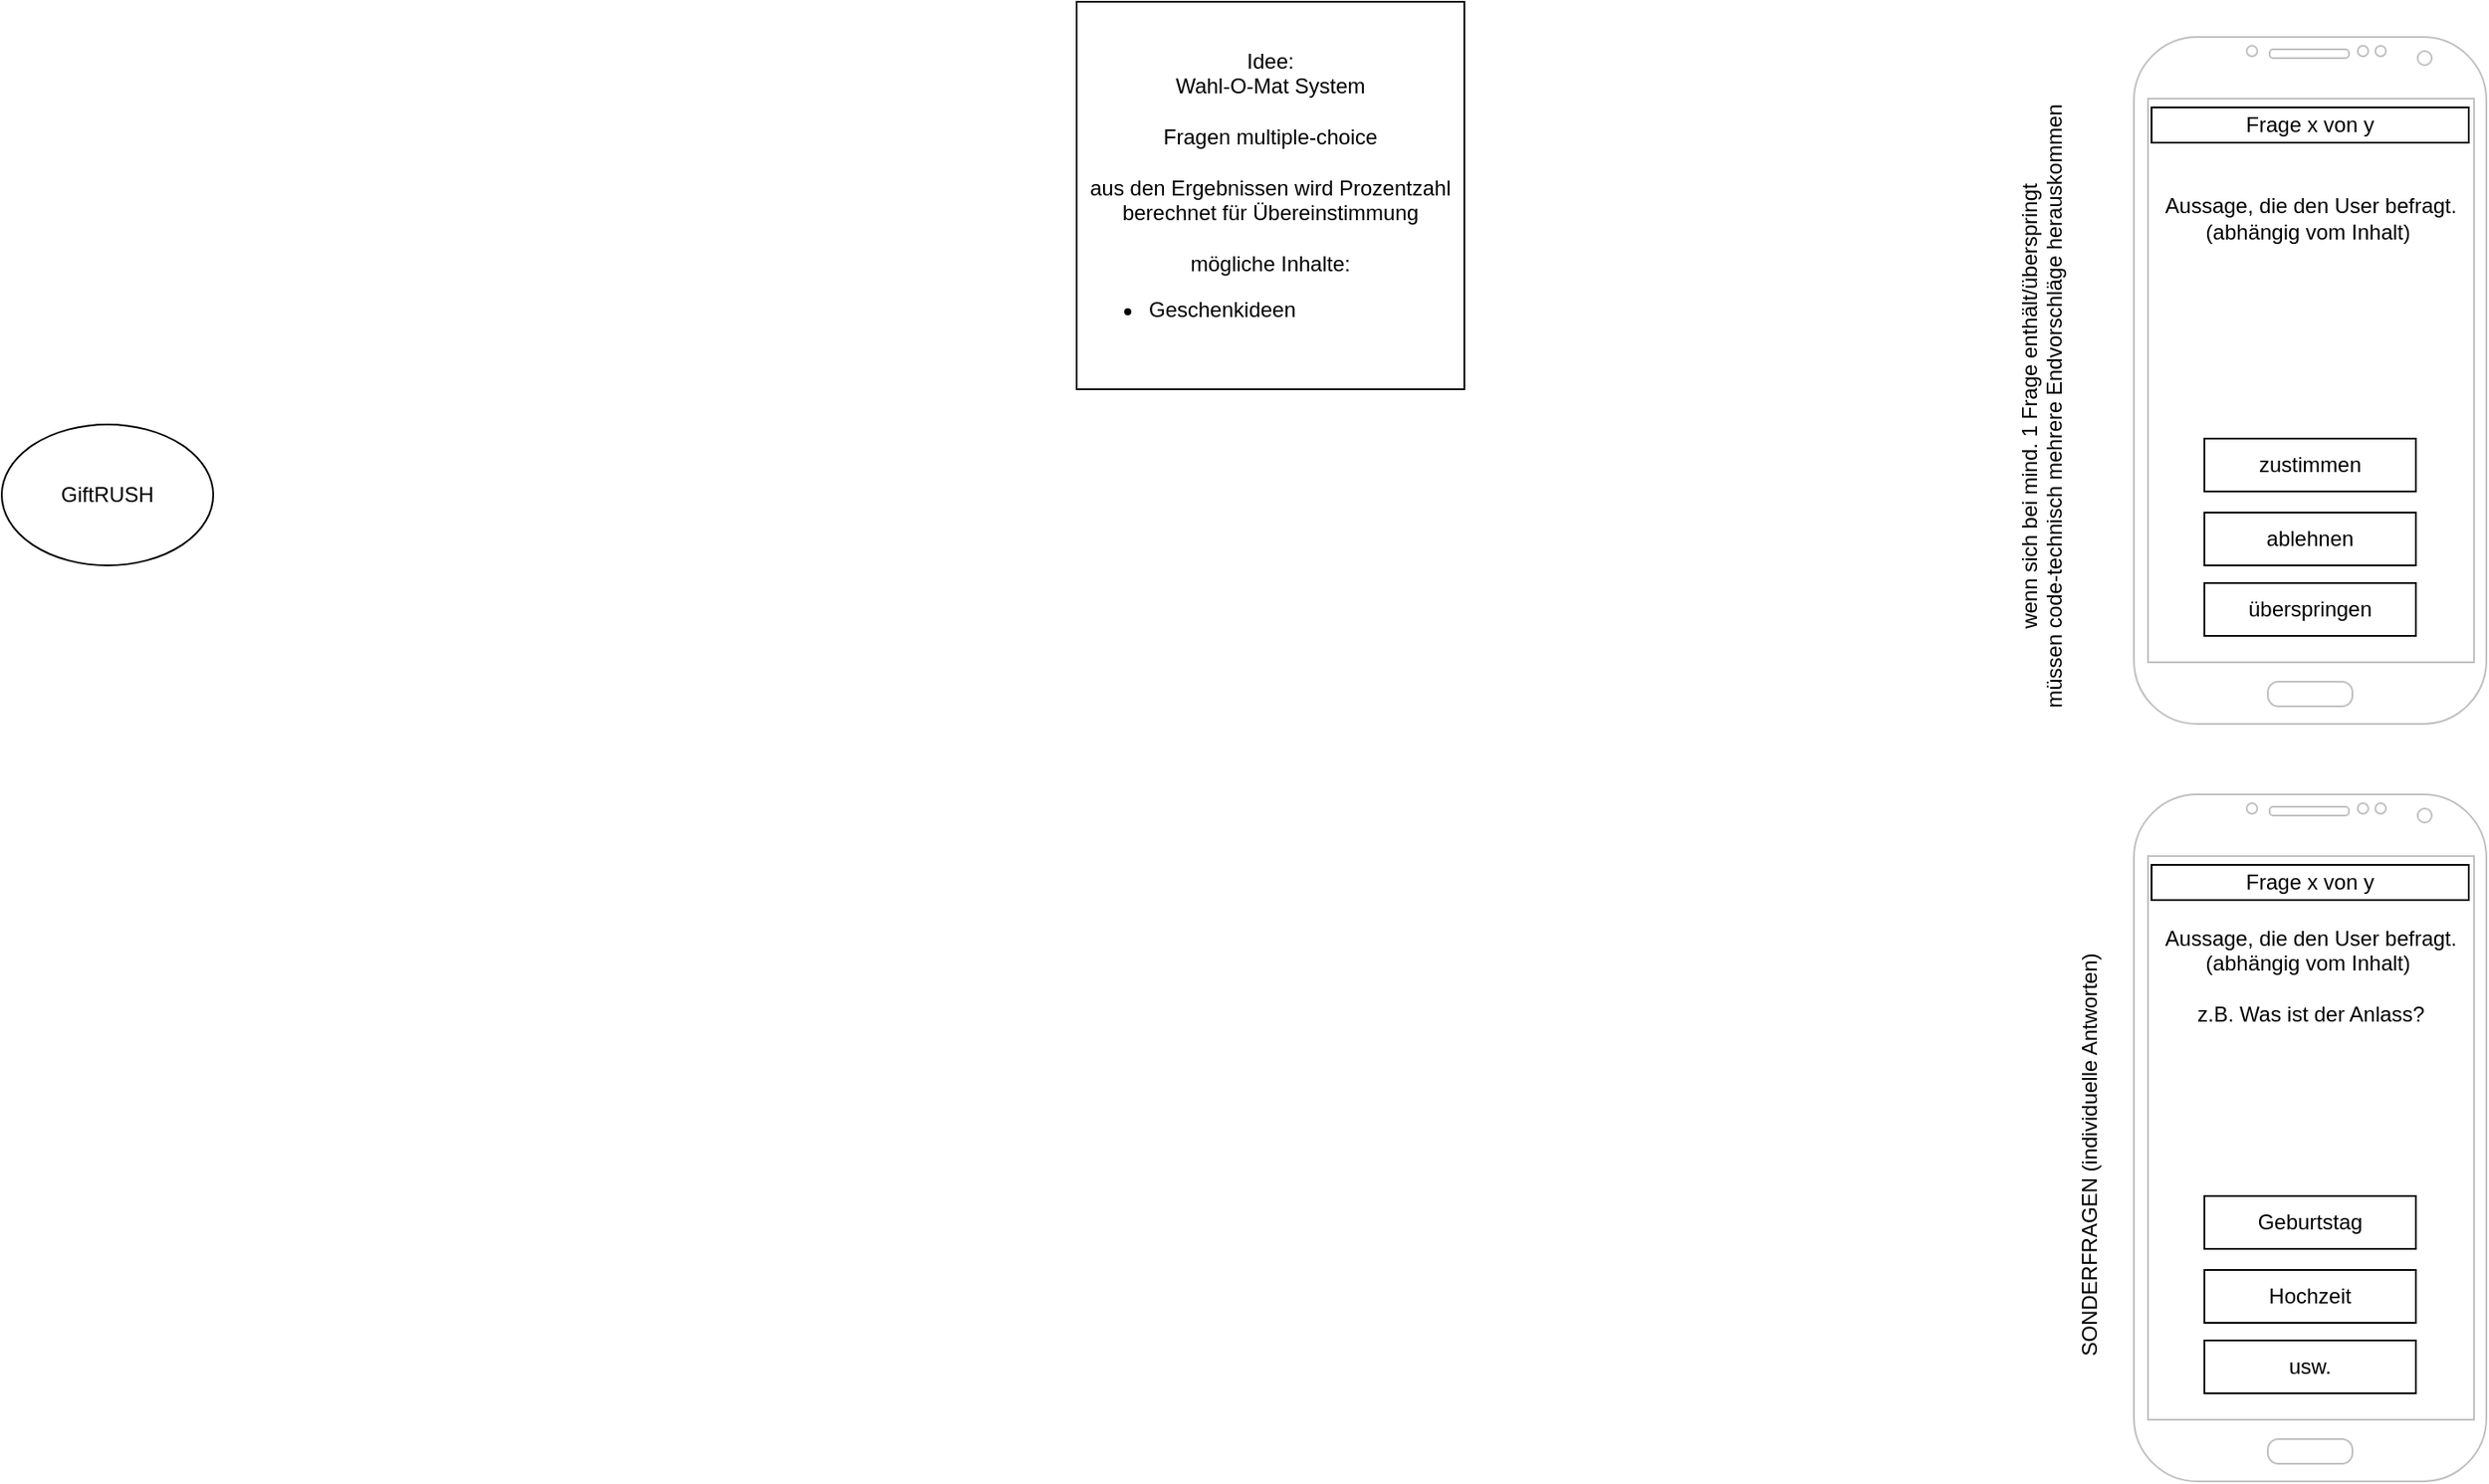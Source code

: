 <mxfile version="26.1.0">
  <diagram name="Seite-1" id="nDkISgKPaEbK3jF0lKiW">
    <mxGraphModel dx="1864" dy="727" grid="1" gridSize="10" guides="1" tooltips="1" connect="1" arrows="1" fold="1" page="1" pageScale="1" pageWidth="827" pageHeight="1169" math="0" shadow="0">
      <root>
        <mxCell id="0" />
        <mxCell id="1" parent="0" />
        <mxCell id="dzxk9KiX_uyymcio7K0R-1" value="Idee:&lt;div&gt;Wahl-O-Mat System&lt;/div&gt;&lt;div&gt;&lt;br&gt;&lt;/div&gt;&lt;div&gt;Fragen multiple-choice&lt;/div&gt;&lt;div&gt;&lt;br&gt;&lt;/div&gt;&lt;div&gt;aus den Ergebnissen wird Prozentzahl berechnet für Übereinstimmung&lt;/div&gt;&lt;div&gt;&lt;br&gt;&lt;/div&gt;&lt;div&gt;mögliche Inhalte:&lt;/div&gt;&lt;div&gt;&lt;ul&gt;&lt;li style=&quot;text-align: left;&quot;&gt;Geschenkideen&lt;/li&gt;&lt;/ul&gt;&lt;/div&gt;" style="whiteSpace=wrap;html=1;aspect=fixed;" vertex="1" parent="1">
          <mxGeometry width="220" height="220" as="geometry" />
        </mxCell>
        <mxCell id="dzxk9KiX_uyymcio7K0R-2" value="" style="verticalLabelPosition=bottom;verticalAlign=top;html=1;shadow=0;dashed=0;strokeWidth=1;shape=mxgraph.android.phone2;strokeColor=#c0c0c0;" vertex="1" parent="1">
          <mxGeometry x="600" y="20" width="200" height="390" as="geometry" />
        </mxCell>
        <mxCell id="dzxk9KiX_uyymcio7K0R-3" value="zustimmen" style="rounded=0;whiteSpace=wrap;html=1;" vertex="1" parent="1">
          <mxGeometry x="640" y="248" width="120" height="30" as="geometry" />
        </mxCell>
        <mxCell id="dzxk9KiX_uyymcio7K0R-5" value="ablehnen" style="rounded=0;whiteSpace=wrap;html=1;" vertex="1" parent="1">
          <mxGeometry x="640" y="290" width="120" height="30" as="geometry" />
        </mxCell>
        <mxCell id="dzxk9KiX_uyymcio7K0R-6" value="überspringen" style="rounded=0;whiteSpace=wrap;html=1;" vertex="1" parent="1">
          <mxGeometry x="640" y="330" width="120" height="30" as="geometry" />
        </mxCell>
        <mxCell id="dzxk9KiX_uyymcio7K0R-7" value="Aussage, die den User befragt.&lt;div&gt;(abhängig vom Inhalt)&amp;nbsp;&lt;/div&gt;" style="text;html=1;align=center;verticalAlign=middle;resizable=0;points=[];autosize=1;strokeColor=none;fillColor=none;" vertex="1" parent="1">
          <mxGeometry x="605" y="103" width="190" height="40" as="geometry" />
        </mxCell>
        <mxCell id="dzxk9KiX_uyymcio7K0R-9" value="Frage x von y" style="whiteSpace=wrap;html=1;" vertex="1" parent="1">
          <mxGeometry x="610" y="60" width="180" height="20" as="geometry" />
        </mxCell>
        <mxCell id="dzxk9KiX_uyymcio7K0R-12" value="wenn sich bei mind. 1 Frage enthält/überspringt&lt;div&gt;müssen code-technisch mehrere Endvorschläge herauskommen&lt;/div&gt;&lt;div&gt;&lt;br&gt;&lt;/div&gt;" style="text;html=1;align=center;verticalAlign=middle;resizable=0;points=[];autosize=1;strokeColor=none;fillColor=none;rotation=-90;" vertex="1" parent="1">
          <mxGeometry x="370" y="200" width="370" height="60" as="geometry" />
        </mxCell>
        <mxCell id="dzxk9KiX_uyymcio7K0R-13" value="" style="verticalLabelPosition=bottom;verticalAlign=top;html=1;shadow=0;dashed=0;strokeWidth=1;shape=mxgraph.android.phone2;strokeColor=#c0c0c0;" vertex="1" parent="1">
          <mxGeometry x="600" y="450" width="200" height="390" as="geometry" />
        </mxCell>
        <mxCell id="dzxk9KiX_uyymcio7K0R-14" value="Geburtstag" style="rounded=0;whiteSpace=wrap;html=1;" vertex="1" parent="1">
          <mxGeometry x="640" y="678" width="120" height="30" as="geometry" />
        </mxCell>
        <mxCell id="dzxk9KiX_uyymcio7K0R-15" value="Hochzeit" style="rounded=0;whiteSpace=wrap;html=1;" vertex="1" parent="1">
          <mxGeometry x="640" y="720" width="120" height="30" as="geometry" />
        </mxCell>
        <mxCell id="dzxk9KiX_uyymcio7K0R-16" value="usw." style="rounded=0;whiteSpace=wrap;html=1;" vertex="1" parent="1">
          <mxGeometry x="640" y="760" width="120" height="30" as="geometry" />
        </mxCell>
        <mxCell id="dzxk9KiX_uyymcio7K0R-17" value="Aussage, die den User befragt.&lt;div&gt;(abhängig vom Inhalt)&amp;nbsp;&lt;/div&gt;&lt;div&gt;&lt;br&gt;&lt;/div&gt;&lt;div&gt;z.B. Was ist der Anlass?&lt;/div&gt;" style="text;html=1;align=center;verticalAlign=middle;resizable=0;points=[];autosize=1;strokeColor=none;fillColor=none;" vertex="1" parent="1">
          <mxGeometry x="605" y="518" width="190" height="70" as="geometry" />
        </mxCell>
        <mxCell id="dzxk9KiX_uyymcio7K0R-18" value="Frage x von y" style="whiteSpace=wrap;html=1;" vertex="1" parent="1">
          <mxGeometry x="610" y="490" width="180" height="20" as="geometry" />
        </mxCell>
        <mxCell id="dzxk9KiX_uyymcio7K0R-19" value="SONDERFRAGEN (individuelle Antworten)" style="text;html=1;align=center;verticalAlign=middle;resizable=0;points=[];autosize=1;strokeColor=none;fillColor=none;rotation=-90;" vertex="1" parent="1">
          <mxGeometry x="450" y="640" width="250" height="30" as="geometry" />
        </mxCell>
        <mxCell id="dzxk9KiX_uyymcio7K0R-21" value="GiftRUSH" style="ellipse;whiteSpace=wrap;html=1;" vertex="1" parent="1">
          <mxGeometry x="-610" y="240" width="120" height="80" as="geometry" />
        </mxCell>
      </root>
    </mxGraphModel>
  </diagram>
</mxfile>
